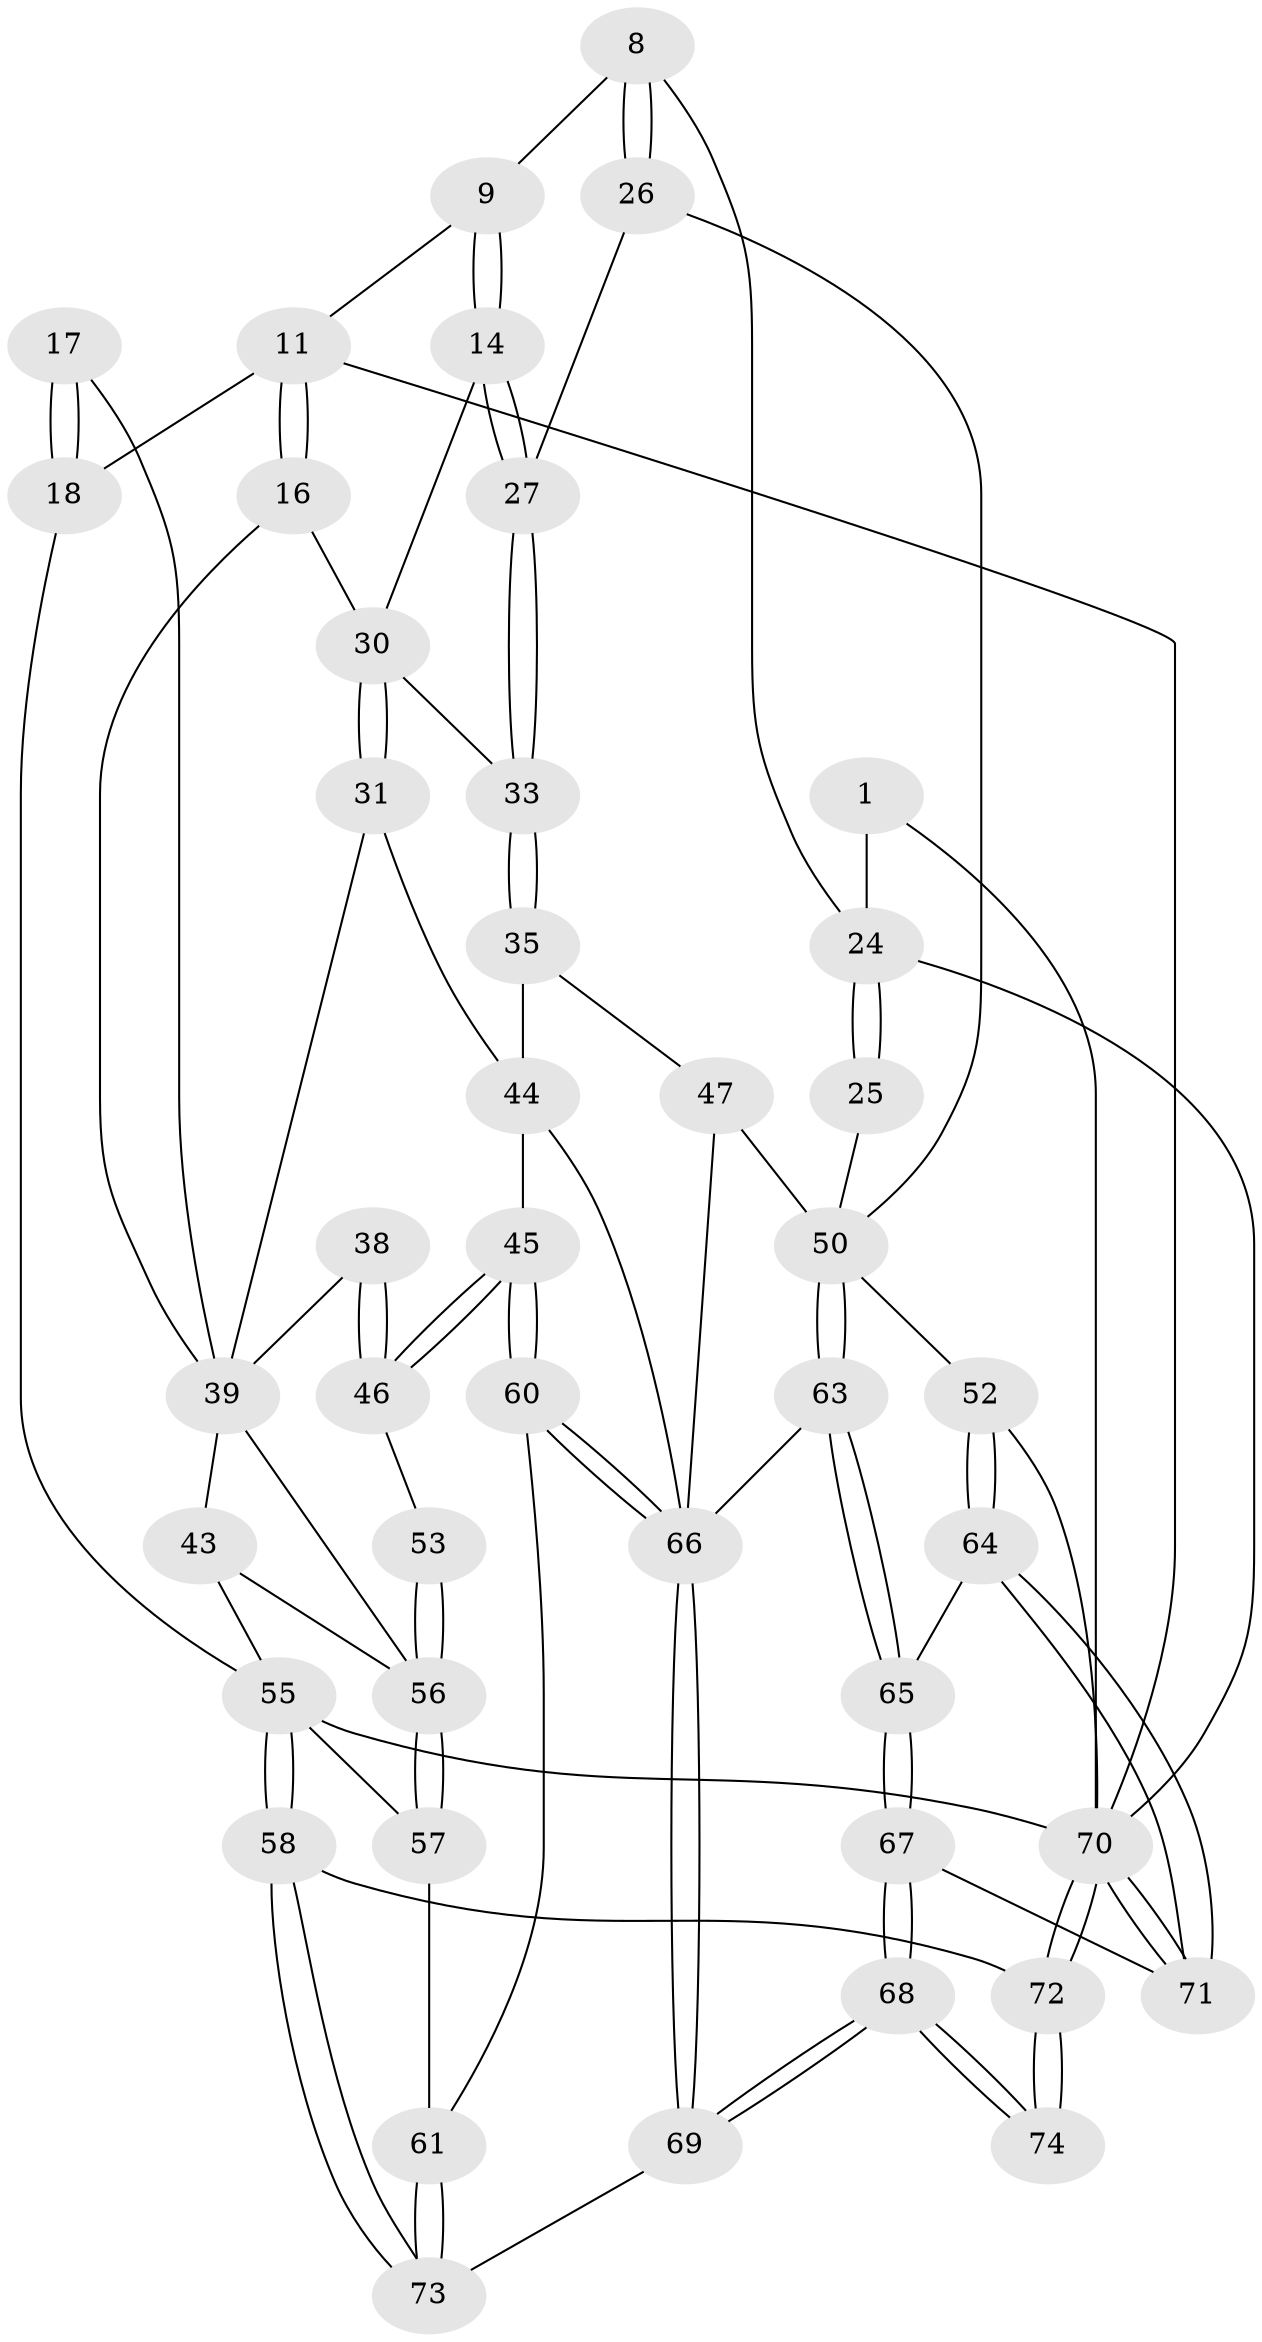 // original degree distribution, {3: 0.02702702702702703, 6: 0.17567567567567569, 5: 0.5945945945945946, 4: 0.20270270270270271}
// Generated by graph-tools (version 1.1) at 2025/04/03/04/25 22:04:57]
// undirected, 44 vertices, 102 edges
graph export_dot {
graph [start="1"]
  node [color=gray90,style=filled];
  1 [pos="+0.8438458941040261+0"];
  8 [pos="+0.733512259968421+0.10792698904118316"];
  9 [pos="+0.6557976530371177+0.11875641737071217"];
  11 [pos="+0.3869469687481614+0.03349532389515475",super="+10"];
  14 [pos="+0.5419310498020133+0.2146413545308351"];
  16 [pos="+0.4006275218736205+0.15625959052708532"];
  17 [pos="+0.22697647360707998+0.26689923095508544"];
  18 [pos="+0.008774022765820483+0.30631233639243227",super="+13+12"];
  24 [pos="+1+0.27818905118478815",super="+6+7"];
  25 [pos="+0.8524386200170327+0.3377586332354122"];
  26 [pos="+0.7251888367359539+0.2080366437156793"];
  27 [pos="+0.6207624255732289+0.30428854569194674"];
  30 [pos="+0.4775305320203203+0.30456510940070897",super="+15"];
  31 [pos="+0.4478051294203077+0.36050624694689387"];
  33 [pos="+0.6194984679908379+0.35428642515117853"];
  35 [pos="+0.6266119136707011+0.37068312367382655"];
  38 [pos="+0.32083363418038985+0.4562656245108997"];
  39 [pos="+0.251055473306062+0.3596952401267322",super="+36+32"];
  43 [pos="+0.11878459665983021+0.5053301662805162",super="+37"];
  44 [pos="+0.5086772656342444+0.5448154007696844",super="+40"];
  45 [pos="+0.39710027400479264+0.5740689636457951"];
  46 [pos="+0.33913160454368646+0.5362732412692746"];
  47 [pos="+0.7115332024211044+0.4296329024449576",super="+34"];
  50 [pos="+0.7020682654781377+0.5636280852675462",super="+49+28+29"];
  52 [pos="+0.9457093961953761+0.5631962448316399"];
  53 [pos="+0.27716491116202313+0.5343853116059588"];
  55 [pos="+0+0.8970414354469053",super="+22+54+21"];
  56 [pos="+0.1917032320301371+0.6699620514299087",super="+42+41"];
  57 [pos="+0.19138891230702537+0.6768251332971522"];
  58 [pos="+0+1"];
  60 [pos="+0.3603541619820844+0.6481305189968651"];
  61 [pos="+0.29091574355675726+0.7265817121615384"];
  63 [pos="+0.6316433373458196+0.6238830401066279"];
  64 [pos="+0.8066015984019189+0.723557035078637"];
  65 [pos="+0.7001632905145327+0.7124089396917009"];
  66 [pos="+0.4850042924885764+0.801219814539376",super="+62+48"];
  67 [pos="+0.652818934064197+0.8449438242874853"];
  68 [pos="+0.5054910957879036+1"];
  69 [pos="+0.4700081646764331+0.9386044397471016"];
  70 [pos="+1+1",super="+51+23+3"];
  71 [pos="+0.9469159951193762+0.932011084901612"];
  72 [pos="+1+1",super="+59"];
  73 [pos="+0.29381576778456625+0.7836107935802439"];
  74 [pos="+0.5042012492370179+1"];
  1 -- 24;
  1 -- 70;
  8 -- 9;
  8 -- 26;
  8 -- 26;
  8 -- 24;
  9 -- 14;
  9 -- 14;
  9 -- 11;
  11 -- 16;
  11 -- 16;
  11 -- 18 [weight=2];
  11 -- 70;
  14 -- 27;
  14 -- 27;
  14 -- 30;
  16 -- 30;
  16 -- 39;
  17 -- 18 [weight=2];
  17 -- 18;
  17 -- 39;
  18 -- 55;
  24 -- 25 [weight=2];
  24 -- 25;
  24 -- 70;
  25 -- 50;
  26 -- 27;
  26 -- 50;
  27 -- 33;
  27 -- 33;
  30 -- 31;
  30 -- 31;
  30 -- 33;
  31 -- 39;
  31 -- 44;
  33 -- 35;
  33 -- 35;
  35 -- 47;
  35 -- 44;
  38 -- 39 [weight=2];
  38 -- 46;
  38 -- 46;
  39 -- 56;
  39 -- 43;
  43 -- 56;
  43 -- 55 [weight=2];
  44 -- 45;
  44 -- 66;
  45 -- 46;
  45 -- 46;
  45 -- 60;
  45 -- 60;
  46 -- 53;
  47 -- 50 [weight=2];
  47 -- 66;
  50 -- 63;
  50 -- 63;
  50 -- 52;
  52 -- 64;
  52 -- 64;
  52 -- 70;
  53 -- 56 [weight=2];
  53 -- 56;
  55 -- 58;
  55 -- 58;
  55 -- 70;
  55 -- 57;
  56 -- 57;
  56 -- 57;
  57 -- 61;
  58 -- 73;
  58 -- 73;
  58 -- 72;
  60 -- 61;
  60 -- 66;
  60 -- 66;
  61 -- 73;
  61 -- 73;
  63 -- 65;
  63 -- 65;
  63 -- 66;
  64 -- 65;
  64 -- 71;
  64 -- 71;
  65 -- 67;
  65 -- 67;
  66 -- 69;
  66 -- 69;
  67 -- 68;
  67 -- 68;
  67 -- 71;
  68 -- 69;
  68 -- 69;
  68 -- 74;
  68 -- 74;
  69 -- 73;
  70 -- 71;
  70 -- 71;
  70 -- 72 [weight=3];
  70 -- 72;
  72 -- 74 [weight=2];
  72 -- 74;
}
